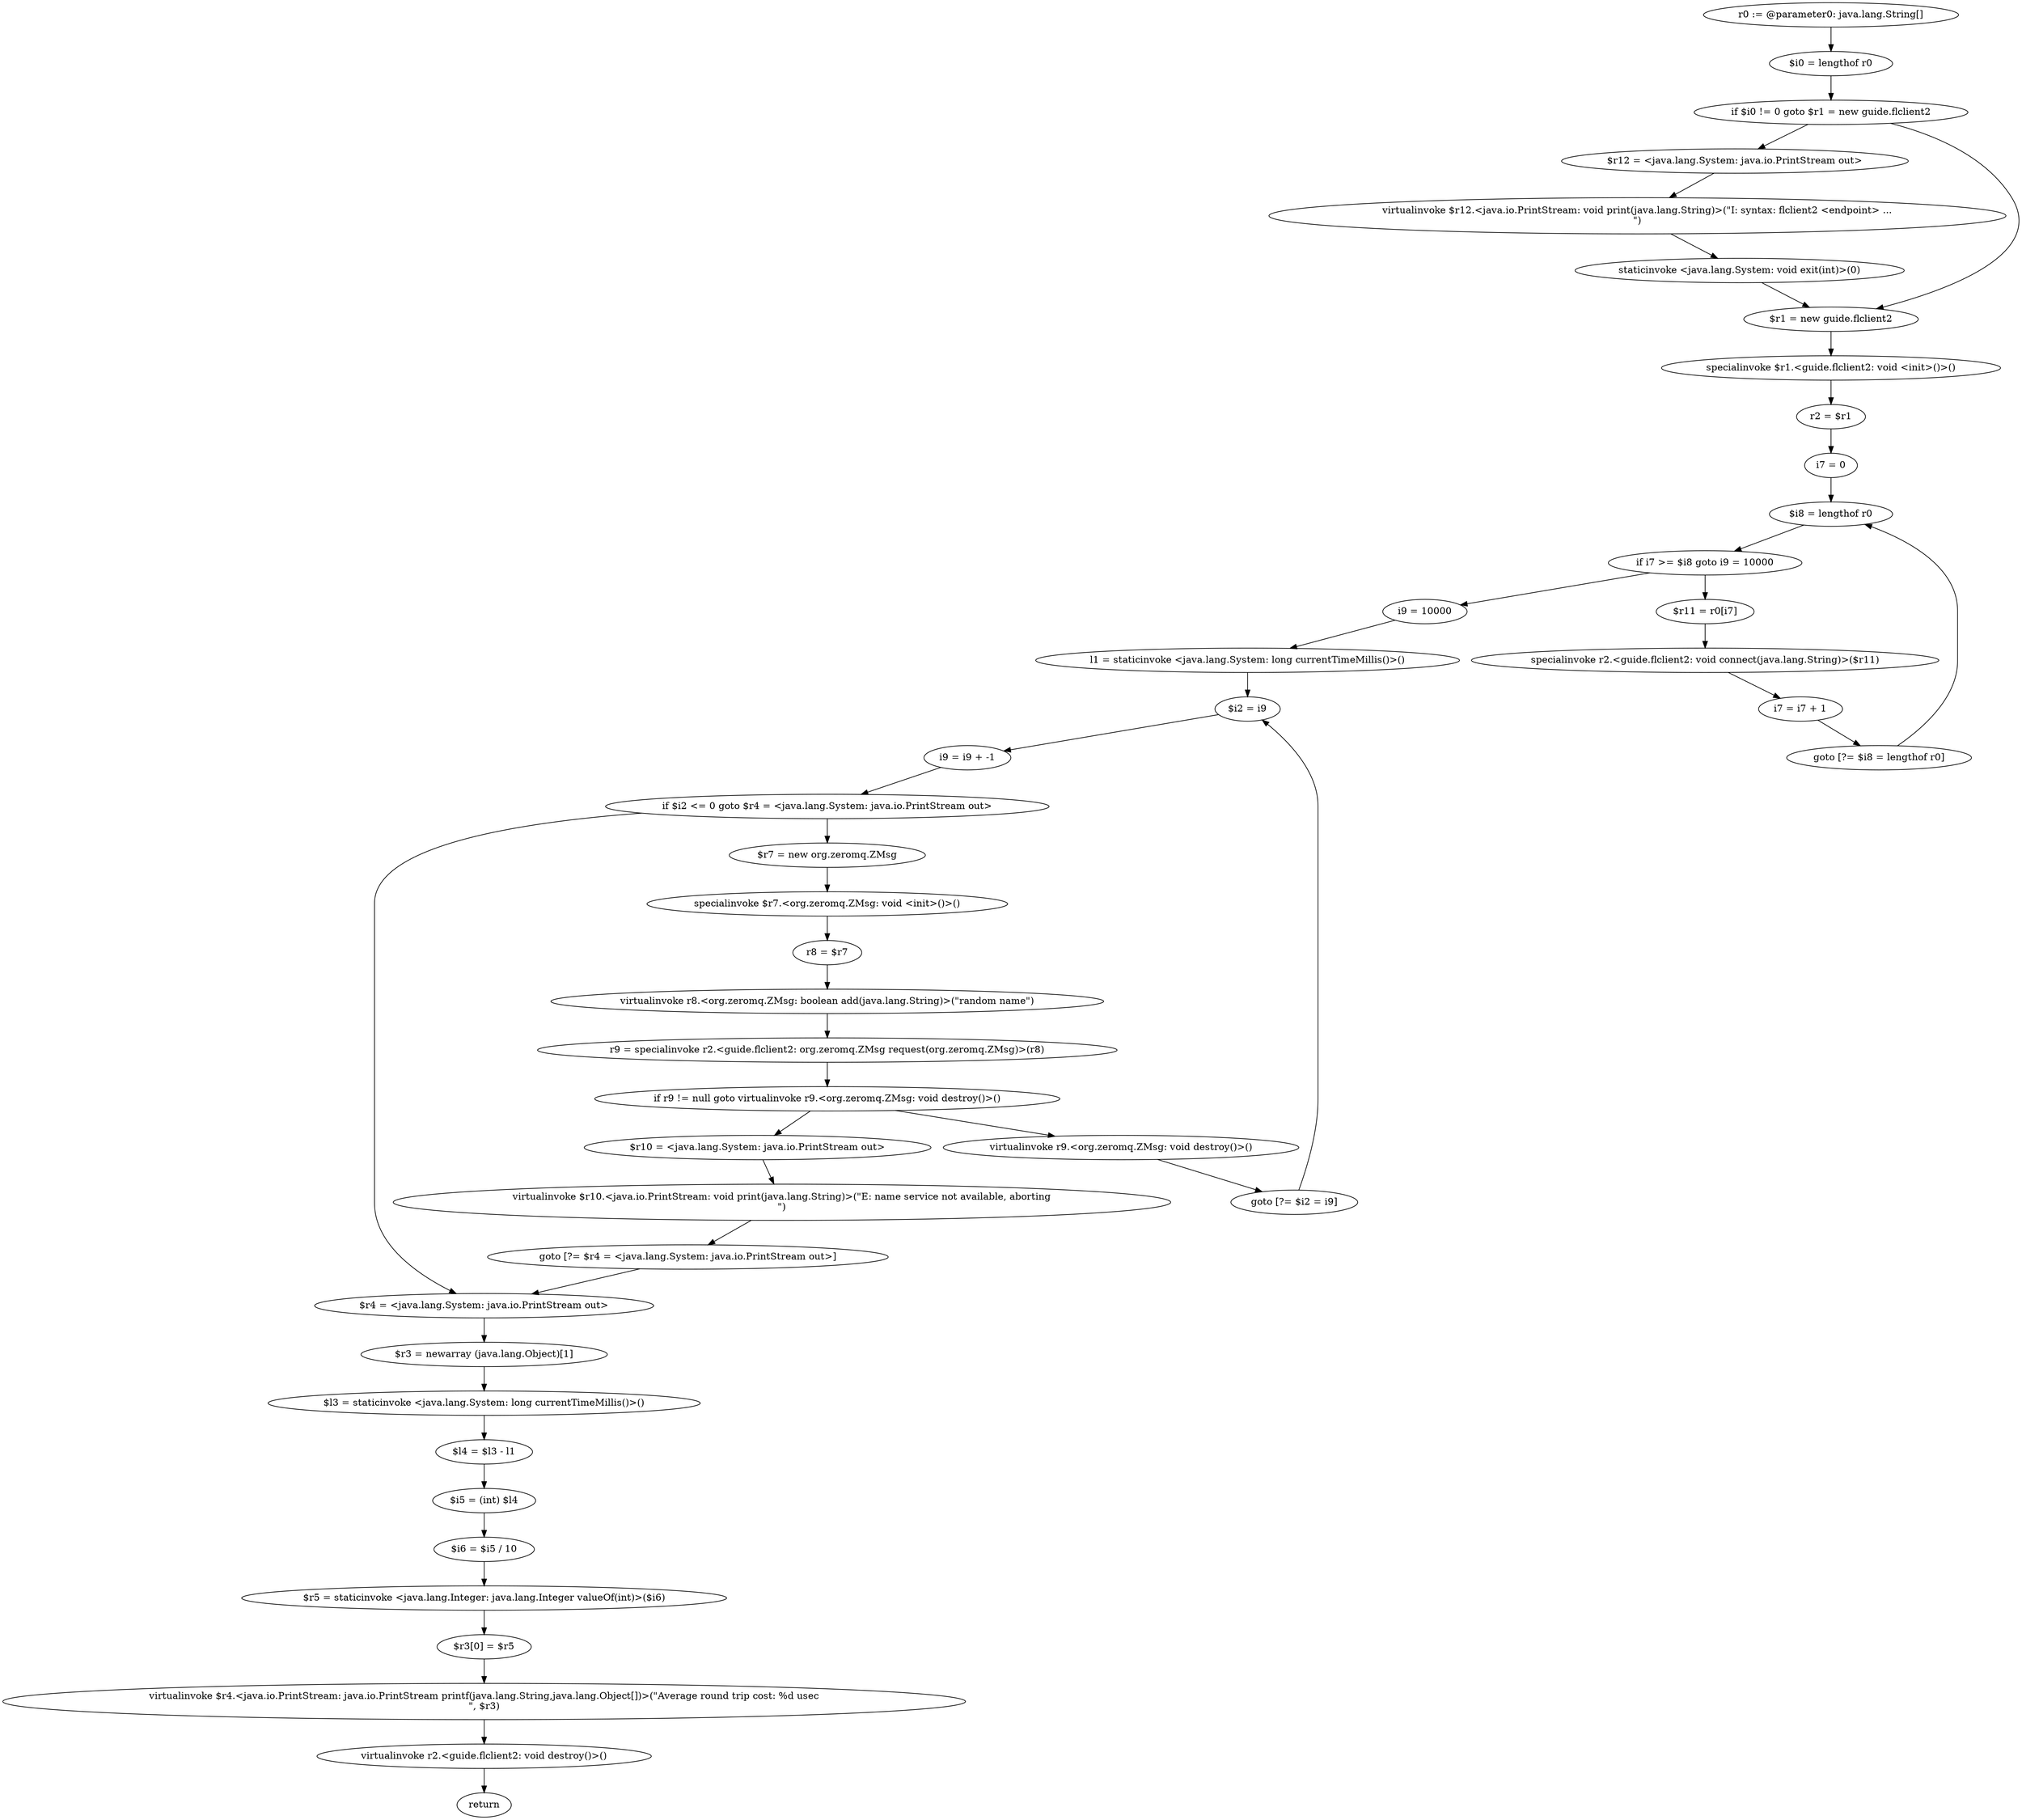 digraph "unitGraph" {
    "r0 := @parameter0: java.lang.String[]"
    "$i0 = lengthof r0"
    "if $i0 != 0 goto $r1 = new guide.flclient2"
    "$r12 = <java.lang.System: java.io.PrintStream out>"
    "virtualinvoke $r12.<java.io.PrintStream: void print(java.lang.String)>(\"I: syntax: flclient2 <endpoint> ...\n\")"
    "staticinvoke <java.lang.System: void exit(int)>(0)"
    "$r1 = new guide.flclient2"
    "specialinvoke $r1.<guide.flclient2: void <init>()>()"
    "r2 = $r1"
    "i7 = 0"
    "$i8 = lengthof r0"
    "if i7 >= $i8 goto i9 = 10000"
    "$r11 = r0[i7]"
    "specialinvoke r2.<guide.flclient2: void connect(java.lang.String)>($r11)"
    "i7 = i7 + 1"
    "goto [?= $i8 = lengthof r0]"
    "i9 = 10000"
    "l1 = staticinvoke <java.lang.System: long currentTimeMillis()>()"
    "$i2 = i9"
    "i9 = i9 + -1"
    "if $i2 <= 0 goto $r4 = <java.lang.System: java.io.PrintStream out>"
    "$r7 = new org.zeromq.ZMsg"
    "specialinvoke $r7.<org.zeromq.ZMsg: void <init>()>()"
    "r8 = $r7"
    "virtualinvoke r8.<org.zeromq.ZMsg: boolean add(java.lang.String)>(\"random name\")"
    "r9 = specialinvoke r2.<guide.flclient2: org.zeromq.ZMsg request(org.zeromq.ZMsg)>(r8)"
    "if r9 != null goto virtualinvoke r9.<org.zeromq.ZMsg: void destroy()>()"
    "$r10 = <java.lang.System: java.io.PrintStream out>"
    "virtualinvoke $r10.<java.io.PrintStream: void print(java.lang.String)>(\"E: name service not available, aborting\n\")"
    "goto [?= $r4 = <java.lang.System: java.io.PrintStream out>]"
    "virtualinvoke r9.<org.zeromq.ZMsg: void destroy()>()"
    "goto [?= $i2 = i9]"
    "$r4 = <java.lang.System: java.io.PrintStream out>"
    "$r3 = newarray (java.lang.Object)[1]"
    "$l3 = staticinvoke <java.lang.System: long currentTimeMillis()>()"
    "$l4 = $l3 - l1"
    "$i5 = (int) $l4"
    "$i6 = $i5 / 10"
    "$r5 = staticinvoke <java.lang.Integer: java.lang.Integer valueOf(int)>($i6)"
    "$r3[0] = $r5"
    "virtualinvoke $r4.<java.io.PrintStream: java.io.PrintStream printf(java.lang.String,java.lang.Object[])>(\"Average round trip cost: %d usec\n\", $r3)"
    "virtualinvoke r2.<guide.flclient2: void destroy()>()"
    "return"
    "r0 := @parameter0: java.lang.String[]"->"$i0 = lengthof r0";
    "$i0 = lengthof r0"->"if $i0 != 0 goto $r1 = new guide.flclient2";
    "if $i0 != 0 goto $r1 = new guide.flclient2"->"$r12 = <java.lang.System: java.io.PrintStream out>";
    "if $i0 != 0 goto $r1 = new guide.flclient2"->"$r1 = new guide.flclient2";
    "$r12 = <java.lang.System: java.io.PrintStream out>"->"virtualinvoke $r12.<java.io.PrintStream: void print(java.lang.String)>(\"I: syntax: flclient2 <endpoint> ...\n\")";
    "virtualinvoke $r12.<java.io.PrintStream: void print(java.lang.String)>(\"I: syntax: flclient2 <endpoint> ...\n\")"->"staticinvoke <java.lang.System: void exit(int)>(0)";
    "staticinvoke <java.lang.System: void exit(int)>(0)"->"$r1 = new guide.flclient2";
    "$r1 = new guide.flclient2"->"specialinvoke $r1.<guide.flclient2: void <init>()>()";
    "specialinvoke $r1.<guide.flclient2: void <init>()>()"->"r2 = $r1";
    "r2 = $r1"->"i7 = 0";
    "i7 = 0"->"$i8 = lengthof r0";
    "$i8 = lengthof r0"->"if i7 >= $i8 goto i9 = 10000";
    "if i7 >= $i8 goto i9 = 10000"->"$r11 = r0[i7]";
    "if i7 >= $i8 goto i9 = 10000"->"i9 = 10000";
    "$r11 = r0[i7]"->"specialinvoke r2.<guide.flclient2: void connect(java.lang.String)>($r11)";
    "specialinvoke r2.<guide.flclient2: void connect(java.lang.String)>($r11)"->"i7 = i7 + 1";
    "i7 = i7 + 1"->"goto [?= $i8 = lengthof r0]";
    "goto [?= $i8 = lengthof r0]"->"$i8 = lengthof r0";
    "i9 = 10000"->"l1 = staticinvoke <java.lang.System: long currentTimeMillis()>()";
    "l1 = staticinvoke <java.lang.System: long currentTimeMillis()>()"->"$i2 = i9";
    "$i2 = i9"->"i9 = i9 + -1";
    "i9 = i9 + -1"->"if $i2 <= 0 goto $r4 = <java.lang.System: java.io.PrintStream out>";
    "if $i2 <= 0 goto $r4 = <java.lang.System: java.io.PrintStream out>"->"$r7 = new org.zeromq.ZMsg";
    "if $i2 <= 0 goto $r4 = <java.lang.System: java.io.PrintStream out>"->"$r4 = <java.lang.System: java.io.PrintStream out>";
    "$r7 = new org.zeromq.ZMsg"->"specialinvoke $r7.<org.zeromq.ZMsg: void <init>()>()";
    "specialinvoke $r7.<org.zeromq.ZMsg: void <init>()>()"->"r8 = $r7";
    "r8 = $r7"->"virtualinvoke r8.<org.zeromq.ZMsg: boolean add(java.lang.String)>(\"random name\")";
    "virtualinvoke r8.<org.zeromq.ZMsg: boolean add(java.lang.String)>(\"random name\")"->"r9 = specialinvoke r2.<guide.flclient2: org.zeromq.ZMsg request(org.zeromq.ZMsg)>(r8)";
    "r9 = specialinvoke r2.<guide.flclient2: org.zeromq.ZMsg request(org.zeromq.ZMsg)>(r8)"->"if r9 != null goto virtualinvoke r9.<org.zeromq.ZMsg: void destroy()>()";
    "if r9 != null goto virtualinvoke r9.<org.zeromq.ZMsg: void destroy()>()"->"$r10 = <java.lang.System: java.io.PrintStream out>";
    "if r9 != null goto virtualinvoke r9.<org.zeromq.ZMsg: void destroy()>()"->"virtualinvoke r9.<org.zeromq.ZMsg: void destroy()>()";
    "$r10 = <java.lang.System: java.io.PrintStream out>"->"virtualinvoke $r10.<java.io.PrintStream: void print(java.lang.String)>(\"E: name service not available, aborting\n\")";
    "virtualinvoke $r10.<java.io.PrintStream: void print(java.lang.String)>(\"E: name service not available, aborting\n\")"->"goto [?= $r4 = <java.lang.System: java.io.PrintStream out>]";
    "goto [?= $r4 = <java.lang.System: java.io.PrintStream out>]"->"$r4 = <java.lang.System: java.io.PrintStream out>";
    "virtualinvoke r9.<org.zeromq.ZMsg: void destroy()>()"->"goto [?= $i2 = i9]";
    "goto [?= $i2 = i9]"->"$i2 = i9";
    "$r4 = <java.lang.System: java.io.PrintStream out>"->"$r3 = newarray (java.lang.Object)[1]";
    "$r3 = newarray (java.lang.Object)[1]"->"$l3 = staticinvoke <java.lang.System: long currentTimeMillis()>()";
    "$l3 = staticinvoke <java.lang.System: long currentTimeMillis()>()"->"$l4 = $l3 - l1";
    "$l4 = $l3 - l1"->"$i5 = (int) $l4";
    "$i5 = (int) $l4"->"$i6 = $i5 / 10";
    "$i6 = $i5 / 10"->"$r5 = staticinvoke <java.lang.Integer: java.lang.Integer valueOf(int)>($i6)";
    "$r5 = staticinvoke <java.lang.Integer: java.lang.Integer valueOf(int)>($i6)"->"$r3[0] = $r5";
    "$r3[0] = $r5"->"virtualinvoke $r4.<java.io.PrintStream: java.io.PrintStream printf(java.lang.String,java.lang.Object[])>(\"Average round trip cost: %d usec\n\", $r3)";
    "virtualinvoke $r4.<java.io.PrintStream: java.io.PrintStream printf(java.lang.String,java.lang.Object[])>(\"Average round trip cost: %d usec\n\", $r3)"->"virtualinvoke r2.<guide.flclient2: void destroy()>()";
    "virtualinvoke r2.<guide.flclient2: void destroy()>()"->"return";
}
